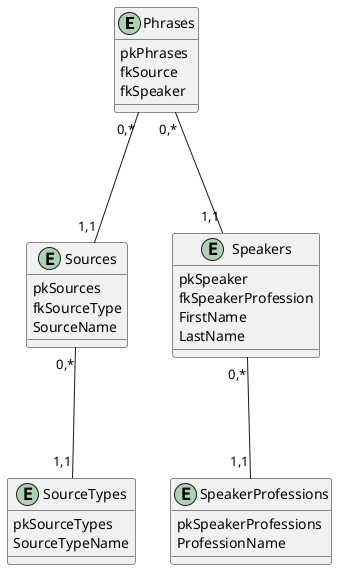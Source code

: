 @startuml
entity Phrases{
      pkPhrases
      fkSource
      fkSpeaker
      
  }
  
  entity Sources{
      pkSources  
      fkSourceType
      SourceName
  }
  
  entity Speakers{
      pkSpeaker
      fkSpeakerProfession
      FirstName
      LastName
  }

  entity SourceTypes{
      pkSourceTypes  
      SourceTypeName
  }
  
  entity SpeakerProfessions{
      pkSpeakerProfessions
      ProfessionName
  }
    
    Phrases "0,*" --- "1,1" Sources
    Phrases "0,*" --- "1,1" Speakers
    Speakers "0,*" --- "1,1" SpeakerProfessions
    Sources "0,*" --- "1,1" SourceTypes
@enduml